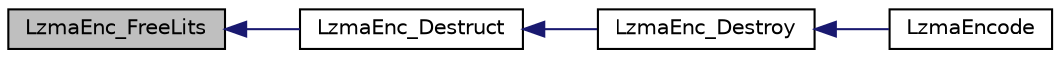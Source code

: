 digraph G
{
  edge [fontname="Helvetica",fontsize="10",labelfontname="Helvetica",labelfontsize="10"];
  node [fontname="Helvetica",fontsize="10",shape=record];
  rankdir="LR";
  Node1 [label="LzmaEnc_FreeLits",height=0.2,width=0.4,color="black", fillcolor="grey75", style="filled" fontcolor="black"];
  Node1 -> Node2 [dir="back",color="midnightblue",fontsize="10",style="solid",fontname="Helvetica"];
  Node2 [label="LzmaEnc_Destruct",height=0.2,width=0.4,color="black", fillcolor="white", style="filled",URL="$_lzma_enc_8c.html#a468c61c864910402968dee57bc958ea8"];
  Node2 -> Node3 [dir="back",color="midnightblue",fontsize="10",style="solid",fontname="Helvetica"];
  Node3 [label="LzmaEnc_Destroy",height=0.2,width=0.4,color="black", fillcolor="white", style="filled",URL="$_lzma_enc_8h.html#a065756196601bbeb1910df0f574205ac"];
  Node3 -> Node4 [dir="back",color="midnightblue",fontsize="10",style="solid",fontname="Helvetica"];
  Node4 [label="LzmaEncode",height=0.2,width=0.4,color="black", fillcolor="white", style="filled",URL="$_lzma_enc_8h.html#a5b557f56f2aba7069f192c2d51c187cc"];
}
